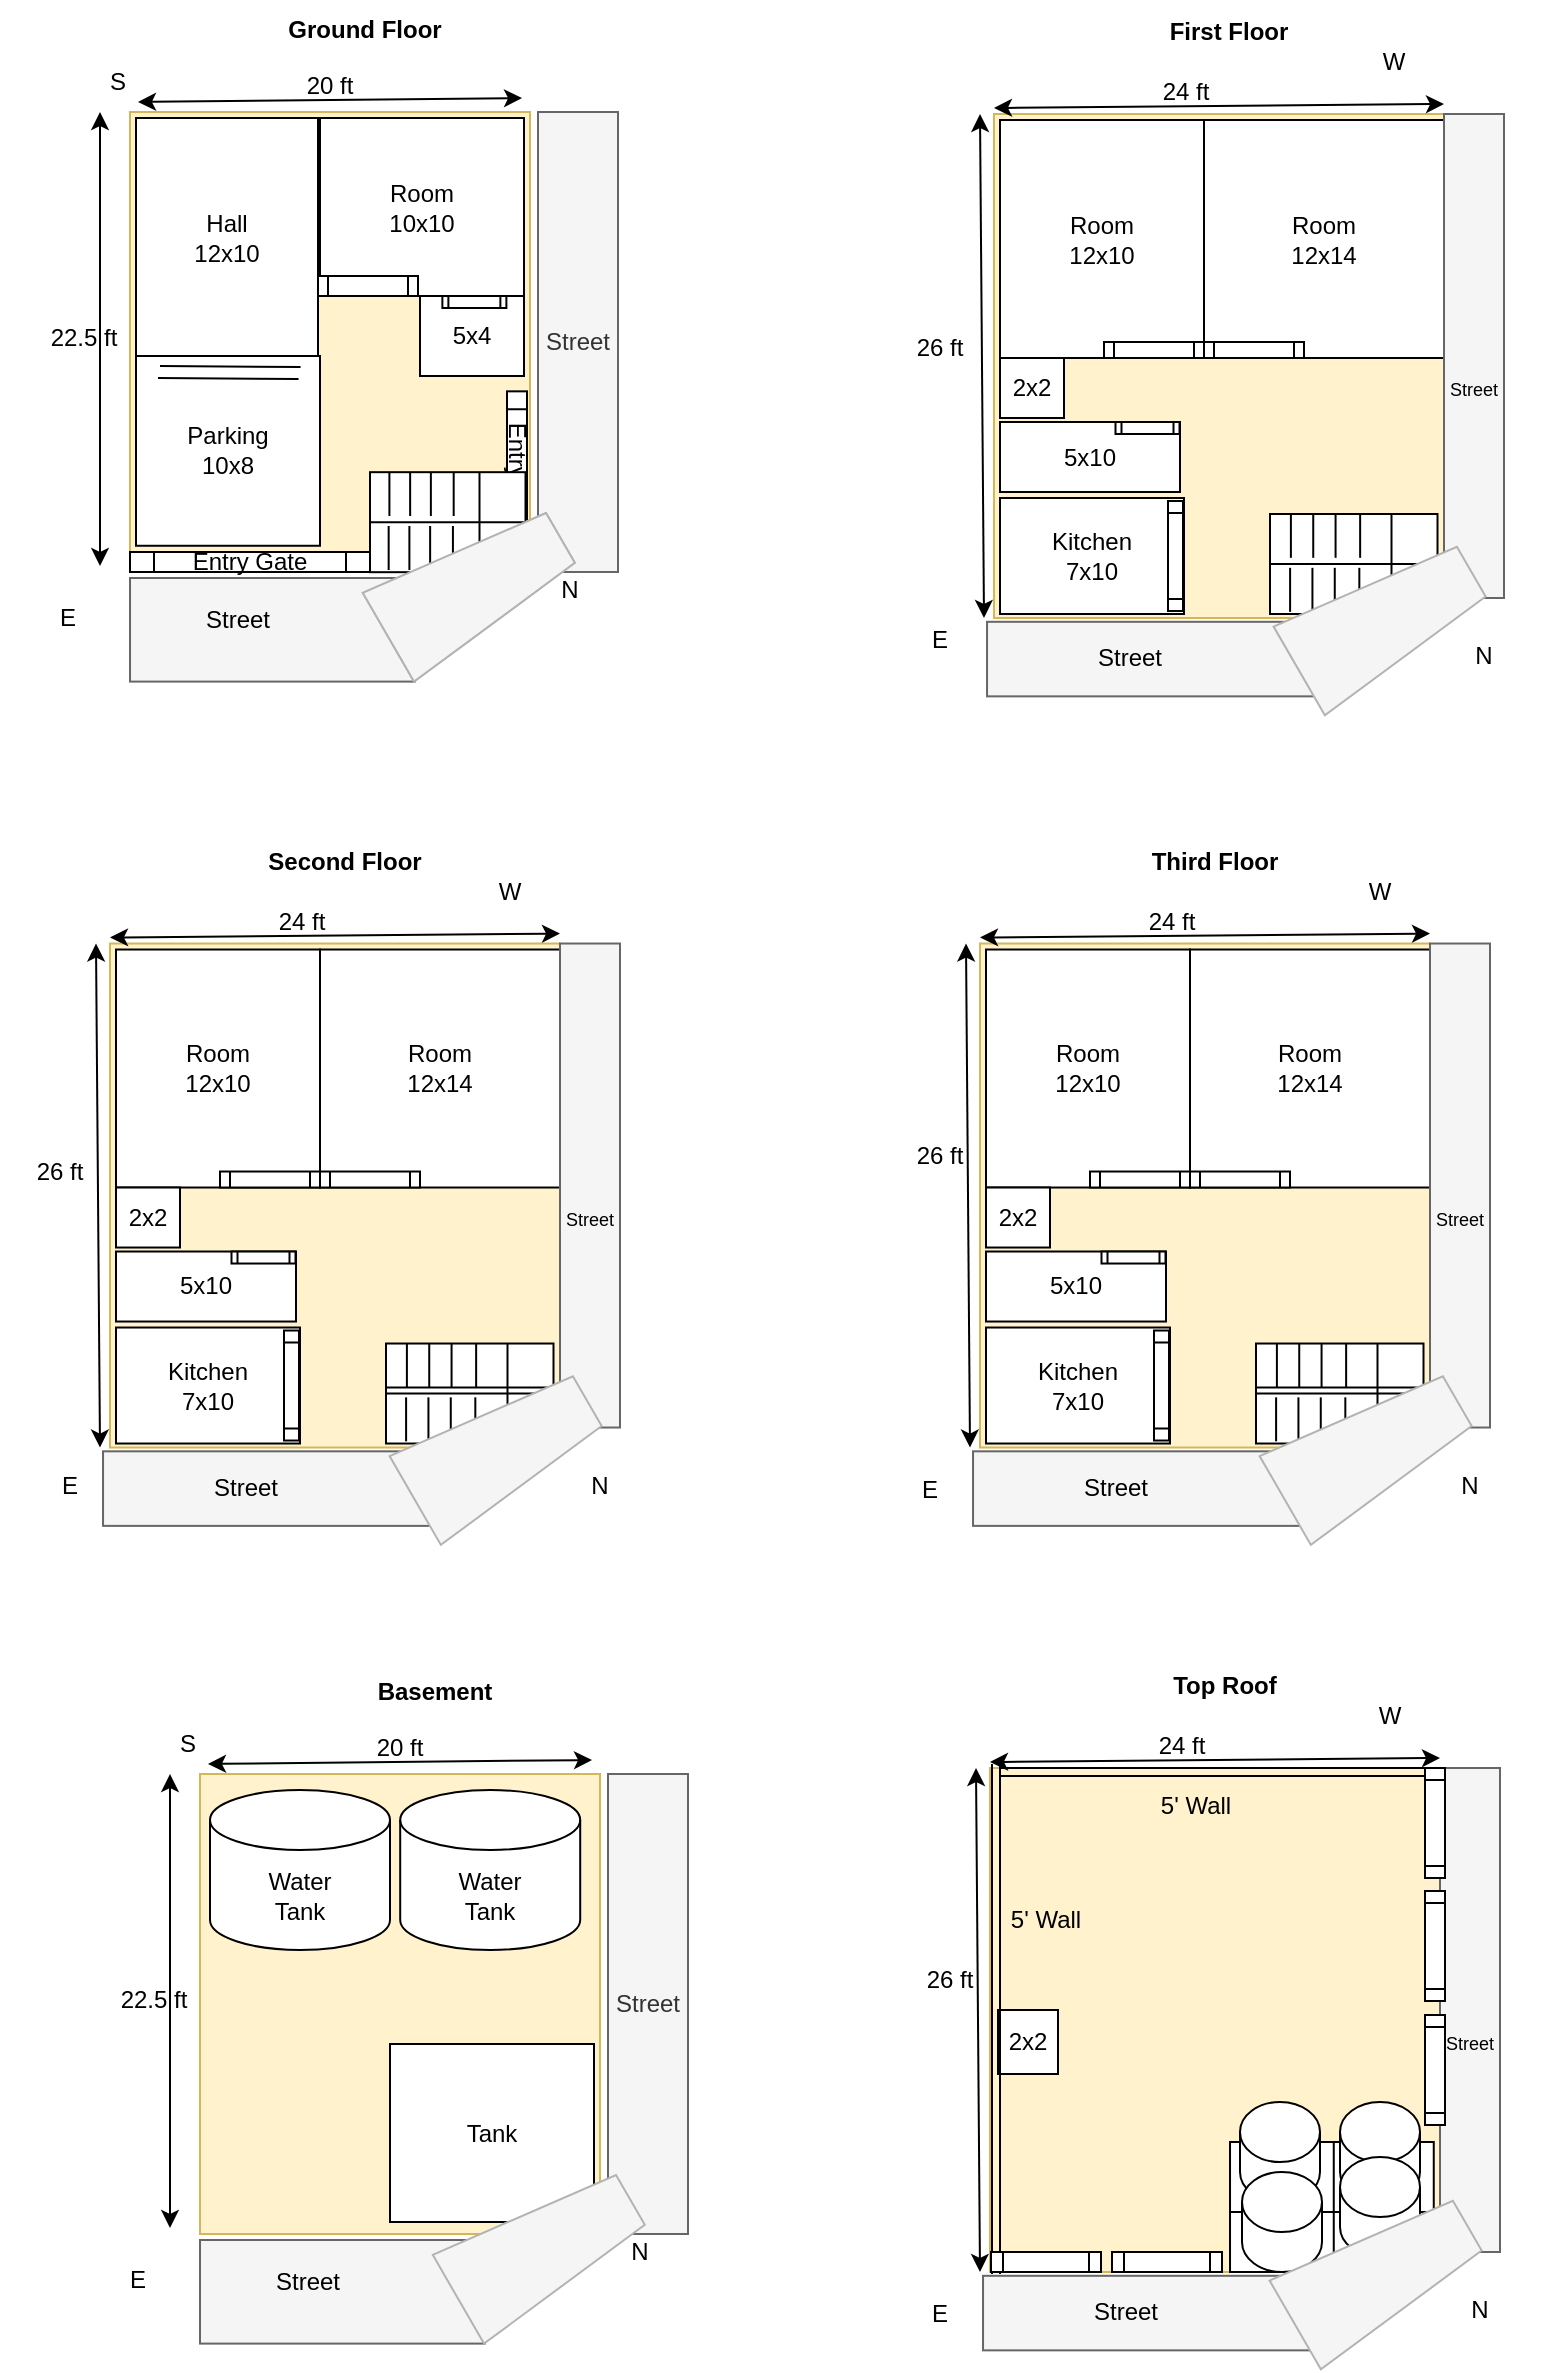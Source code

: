 <mxfile version="26.2.2">
  <diagram name="Page-1" id="_EyEdTqAdG49vRt3QMX1">
    <mxGraphModel dx="720" dy="1610" grid="1" gridSize="10" guides="1" tooltips="1" connect="1" arrows="1" fold="1" page="1" pageScale="1" pageWidth="850" pageHeight="1100" math="0" shadow="0">
      <root>
        <mxCell id="0" />
        <mxCell id="1" parent="0" />
        <mxCell id="uxvyhHdNxwt4XzxNapbn-2" value="" style="group" parent="1" vertex="1" connectable="0">
          <mxGeometry x="35" y="-1025" width="547" height="563" as="geometry" />
        </mxCell>
        <mxCell id="uxvyhHdNxwt4XzxNapbn-3" value="" style="rounded=0;whiteSpace=wrap;html=1;fillColor=#fff2cc;strokeColor=#d6b656;" parent="uxvyhHdNxwt4XzxNapbn-2" vertex="1">
          <mxGeometry x="55" y="56" width="200" height="230" as="geometry" />
        </mxCell>
        <mxCell id="uxvyhHdNxwt4XzxNapbn-4" value="" style="rounded=0;whiteSpace=wrap;html=1;rotation=90;fillColor=#f5f5f5;fontColor=#333333;strokeColor=#666666;" parent="uxvyhHdNxwt4XzxNapbn-2" vertex="1">
          <mxGeometry x="100.3" y="243.71" width="51.8" height="142.38" as="geometry" />
        </mxCell>
        <mxCell id="uxvyhHdNxwt4XzxNapbn-5" value="Entry Gate" style="shape=process;whiteSpace=wrap;html=1;backgroundOutline=1;" parent="uxvyhHdNxwt4XzxNapbn-2" vertex="1">
          <mxGeometry x="55" y="276" width="120" height="10" as="geometry" />
        </mxCell>
        <mxCell id="uxvyhHdNxwt4XzxNapbn-6" value="E" style="text;html=1;align=center;verticalAlign=middle;whiteSpace=wrap;rounded=0;" parent="uxvyhHdNxwt4XzxNapbn-2" vertex="1">
          <mxGeometry x="9" y="294" width="30" height="30" as="geometry" />
        </mxCell>
        <mxCell id="uxvyhHdNxwt4XzxNapbn-7" value="Street" style="text;html=1;align=center;verticalAlign=middle;whiteSpace=wrap;rounded=0;" parent="uxvyhHdNxwt4XzxNapbn-2" vertex="1">
          <mxGeometry x="79" y="295" width="60" height="30" as="geometry" />
        </mxCell>
        <mxCell id="uxvyhHdNxwt4XzxNapbn-8" value="Street" style="text;html=1;align=center;verticalAlign=middle;whiteSpace=wrap;rounded=0;" parent="uxvyhHdNxwt4XzxNapbn-2" vertex="1">
          <mxGeometry x="249" y="176" width="60" height="30" as="geometry" />
        </mxCell>
        <mxCell id="uxvyhHdNxwt4XzxNapbn-9" value="Room&lt;div&gt;10x10&lt;/div&gt;" style="rounded=0;whiteSpace=wrap;html=1;" parent="uxvyhHdNxwt4XzxNapbn-2" vertex="1">
          <mxGeometry x="150" y="59" width="102" height="89" as="geometry" />
        </mxCell>
        <mxCell id="uxvyhHdNxwt4XzxNapbn-10" value="Entry Gate" style="shape=process;whiteSpace=wrap;html=1;backgroundOutline=1;rotation=90;" parent="uxvyhHdNxwt4XzxNapbn-2" vertex="1">
          <mxGeometry x="204.38" y="234.79" width="88.24" height="10" as="geometry" />
        </mxCell>
        <mxCell id="uxvyhHdNxwt4XzxNapbn-11" value="5x4" style="rounded=0;whiteSpace=wrap;html=1;" parent="uxvyhHdNxwt4XzxNapbn-2" vertex="1">
          <mxGeometry x="200" y="148" width="52" height="40" as="geometry" />
        </mxCell>
        <mxCell id="uxvyhHdNxwt4XzxNapbn-12" value="" style="shape=process;whiteSpace=wrap;html=1;backgroundOutline=1;rotation=0;" parent="uxvyhHdNxwt4XzxNapbn-2" vertex="1">
          <mxGeometry x="149" y="138" width="50" height="10" as="geometry" />
        </mxCell>
        <mxCell id="uxvyhHdNxwt4XzxNapbn-25" value="Street" style="rounded=0;whiteSpace=wrap;html=1;fillColor=#f5f5f5;fontColor=#333333;strokeColor=#666666;" parent="uxvyhHdNxwt4XzxNapbn-2" vertex="1">
          <mxGeometry x="259" y="56" width="40" height="230" as="geometry" />
        </mxCell>
        <mxCell id="uxvyhHdNxwt4XzxNapbn-26" value="Parking&lt;div&gt;10x8&lt;/div&gt;" style="rounded=0;whiteSpace=wrap;html=1;" parent="uxvyhHdNxwt4XzxNapbn-2" vertex="1">
          <mxGeometry x="58" y="178" width="92" height="94.88" as="geometry" />
        </mxCell>
        <mxCell id="uxvyhHdNxwt4XzxNapbn-27" value="Hall&lt;div&gt;12x10&lt;/div&gt;" style="rounded=0;whiteSpace=wrap;html=1;" parent="uxvyhHdNxwt4XzxNapbn-2" vertex="1">
          <mxGeometry x="58" y="59" width="91" height="119" as="geometry" />
        </mxCell>
        <mxCell id="uxvyhHdNxwt4XzxNapbn-28" value="" style="endArrow=none;html=1;rounded=0;entryX=0.99;entryY=0.124;entryDx=0;entryDy=0;entryPerimeter=0;" parent="uxvyhHdNxwt4XzxNapbn-2" edge="1">
          <mxGeometry width="50" height="50" relative="1" as="geometry">
            <mxPoint x="70" y="183" as="sourcePoint" />
            <mxPoint x="140.29" y="183.485" as="targetPoint" />
          </mxGeometry>
        </mxCell>
        <mxCell id="uxvyhHdNxwt4XzxNapbn-29" value="" style="endArrow=none;html=1;rounded=0;entryX=0.99;entryY=0.124;entryDx=0;entryDy=0;entryPerimeter=0;" parent="uxvyhHdNxwt4XzxNapbn-2" edge="1">
          <mxGeometry width="50" height="50" relative="1" as="geometry">
            <mxPoint x="69" y="189" as="sourcePoint" />
            <mxPoint x="139.29" y="189.485" as="targetPoint" />
          </mxGeometry>
        </mxCell>
        <mxCell id="uxvyhHdNxwt4XzxNapbn-30" value="N" style="text;html=1;align=center;verticalAlign=middle;whiteSpace=wrap;rounded=0;" parent="uxvyhHdNxwt4XzxNapbn-2" vertex="1">
          <mxGeometry x="245" y="280" width="60" height="30" as="geometry" />
        </mxCell>
        <mxCell id="uxvyhHdNxwt4XzxNapbn-31" value="S" style="text;html=1;align=center;verticalAlign=middle;whiteSpace=wrap;rounded=0;" parent="uxvyhHdNxwt4XzxNapbn-2" vertex="1">
          <mxGeometry x="19" y="26" width="60" height="30" as="geometry" />
        </mxCell>
        <mxCell id="uxvyhHdNxwt4XzxNapbn-32" value="Ground Floor" style="text;html=1;align=center;verticalAlign=middle;whiteSpace=wrap;rounded=0;fontStyle=1" parent="uxvyhHdNxwt4XzxNapbn-2" vertex="1">
          <mxGeometry x="125" width="95" height="30" as="geometry" />
        </mxCell>
        <mxCell id="uxvyhHdNxwt4XzxNapbn-33" value="20 ft" style="text;html=1;align=center;verticalAlign=middle;whiteSpace=wrap;rounded=0;" parent="uxvyhHdNxwt4XzxNapbn-2" vertex="1">
          <mxGeometry x="125" y="28" width="60" height="30" as="geometry" />
        </mxCell>
        <mxCell id="uxvyhHdNxwt4XzxNapbn-34" value="22.5 ft" style="text;html=1;align=center;verticalAlign=middle;whiteSpace=wrap;rounded=0;" parent="uxvyhHdNxwt4XzxNapbn-2" vertex="1">
          <mxGeometry x="2" y="154" width="60" height="30" as="geometry" />
        </mxCell>
        <mxCell id="uxvyhHdNxwt4XzxNapbn-35" value="" style="endArrow=classic;startArrow=classic;html=1;rounded=0;" parent="uxvyhHdNxwt4XzxNapbn-2" edge="1">
          <mxGeometry width="50" height="50" relative="1" as="geometry">
            <mxPoint x="59" y="51" as="sourcePoint" />
            <mxPoint x="251" y="49" as="targetPoint" />
          </mxGeometry>
        </mxCell>
        <mxCell id="uxvyhHdNxwt4XzxNapbn-36" value="" style="endArrow=classic;startArrow=classic;html=1;rounded=0;" parent="uxvyhHdNxwt4XzxNapbn-2" edge="1">
          <mxGeometry width="50" height="50" relative="1" as="geometry">
            <mxPoint x="40" y="283" as="sourcePoint" />
            <mxPoint x="40" y="56" as="targetPoint" />
          </mxGeometry>
        </mxCell>
        <mxCell id="uxvyhHdNxwt4XzxNapbn-146" value="" style="shape=process;whiteSpace=wrap;html=1;backgroundOutline=1;rotation=90;container=0;direction=south;" parent="uxvyhHdNxwt4XzxNapbn-2" vertex="1">
          <mxGeometry x="224.19" y="135" width="6" height="32" as="geometry" />
        </mxCell>
        <mxCell id="uxvyhHdNxwt4XzxNapbn-24" value="" style="shape=trapezoid;perimeter=trapezoidPerimeter;whiteSpace=wrap;html=1;fixedSize=1;rotation=60;fillColor=#f5f5f5;fontColor=#333333;strokeColor=#B3B3B3;size=11.25;" parent="uxvyhHdNxwt4XzxNapbn-2" vertex="1">
          <mxGeometry x="201.57" y="244.12" width="51.25" height="99.32" as="geometry" />
        </mxCell>
        <mxCell id="uxvyhHdNxwt4XzxNapbn-37" value="" style="group" parent="1" vertex="1" connectable="0">
          <mxGeometry x="354" y="-1023.6" width="449" height="413.24" as="geometry" />
        </mxCell>
        <mxCell id="uxvyhHdNxwt4XzxNapbn-72" value="26 ft" style="text;html=1;align=center;verticalAlign=middle;whiteSpace=wrap;rounded=0;" parent="uxvyhHdNxwt4XzxNapbn-37" vertex="1">
          <mxGeometry x="111" y="157.6" width="60" height="30" as="geometry" />
        </mxCell>
        <mxCell id="uxvyhHdNxwt4XzxNapbn-39" value="" style="rounded=0;whiteSpace=wrap;html=1;fillColor=#fff2cc;strokeColor=#d6b656;container=0;" parent="uxvyhHdNxwt4XzxNapbn-37" vertex="1">
          <mxGeometry x="168" y="55.6" width="225" height="252" as="geometry" />
        </mxCell>
        <mxCell id="uxvyhHdNxwt4XzxNapbn-40" value="" style="rounded=0;whiteSpace=wrap;html=1;rotation=90;fillColor=#f5f5f5;fontColor=#333333;strokeColor=#666666;container=0;" parent="uxvyhHdNxwt4XzxNapbn-37" vertex="1">
          <mxGeometry x="230.58" y="243.44" width="37.28" height="169.4" as="geometry" />
        </mxCell>
        <mxCell id="uxvyhHdNxwt4XzxNapbn-41" value="W" style="text;html=1;align=center;verticalAlign=middle;whiteSpace=wrap;rounded=0;container=0;" parent="uxvyhHdNxwt4XzxNapbn-37" vertex="1">
          <mxGeometry x="338" y="14.6" width="60" height="30" as="geometry" />
        </mxCell>
        <mxCell id="uxvyhHdNxwt4XzxNapbn-42" value="Street" style="text;html=1;align=center;verticalAlign=middle;whiteSpace=wrap;rounded=0;container=0;" parent="uxvyhHdNxwt4XzxNapbn-37" vertex="1">
          <mxGeometry x="206" y="313.04" width="60" height="30" as="geometry" />
        </mxCell>
        <mxCell id="uxvyhHdNxwt4XzxNapbn-43" value="Room&lt;div&gt;12x14&lt;/div&gt;" style="rounded=0;whiteSpace=wrap;html=1;container=0;" parent="uxvyhHdNxwt4XzxNapbn-37" vertex="1">
          <mxGeometry x="273" y="58.6" width="120" height="119" as="geometry" />
        </mxCell>
        <mxCell id="uxvyhHdNxwt4XzxNapbn-44" value="5x10" style="rounded=0;whiteSpace=wrap;html=1;container=0;" parent="uxvyhHdNxwt4XzxNapbn-37" vertex="1">
          <mxGeometry x="171" y="209.6" width="90" height="35" as="geometry" />
        </mxCell>
        <mxCell id="uxvyhHdNxwt4XzxNapbn-45" value="" style="shape=process;whiteSpace=wrap;html=1;backgroundOutline=1;rotation=0;container=0;" parent="uxvyhHdNxwt4XzxNapbn-37" vertex="1">
          <mxGeometry x="273" y="169.6" width="50" height="8" as="geometry" />
        </mxCell>
        <mxCell id="uxvyhHdNxwt4XzxNapbn-58" value="" style="rounded=0;whiteSpace=wrap;html=1;fillColor=#f5f5f5;fontColor=#333333;strokeColor=#666666;container=0;" parent="uxvyhHdNxwt4XzxNapbn-37" vertex="1">
          <mxGeometry x="393" y="55.6" width="30" height="242" as="geometry" />
        </mxCell>
        <mxCell id="uxvyhHdNxwt4XzxNapbn-59" value="&lt;div&gt;Kitchen&lt;/div&gt;&lt;div&gt;7x10&lt;/div&gt;" style="rounded=0;whiteSpace=wrap;html=1;container=0;" parent="uxvyhHdNxwt4XzxNapbn-37" vertex="1">
          <mxGeometry x="171" y="247.6" width="92" height="58" as="geometry" />
        </mxCell>
        <mxCell id="uxvyhHdNxwt4XzxNapbn-60" value="Room&lt;div&gt;12x10&lt;/div&gt;" style="rounded=0;whiteSpace=wrap;html=1;container=0;" parent="uxvyhHdNxwt4XzxNapbn-37" vertex="1">
          <mxGeometry x="171" y="58.6" width="102" height="119" as="geometry" />
        </mxCell>
        <mxCell id="uxvyhHdNxwt4XzxNapbn-61" value="N" style="text;html=1;align=center;verticalAlign=middle;whiteSpace=wrap;rounded=0;container=0;" parent="uxvyhHdNxwt4XzxNapbn-37" vertex="1">
          <mxGeometry x="383" y="311.6" width="60" height="30" as="geometry" />
        </mxCell>
        <mxCell id="uxvyhHdNxwt4XzxNapbn-62" value="First Floor" style="text;html=1;align=center;verticalAlign=middle;whiteSpace=wrap;rounded=0;fontStyle=1;container=0;" parent="uxvyhHdNxwt4XzxNapbn-37" vertex="1">
          <mxGeometry x="238" y="-0.4" width="95" height="30" as="geometry" />
        </mxCell>
        <mxCell id="uxvyhHdNxwt4XzxNapbn-63" value="24 ft" style="text;html=1;align=center;verticalAlign=middle;whiteSpace=wrap;rounded=0;container=0;" parent="uxvyhHdNxwt4XzxNapbn-37" vertex="1">
          <mxGeometry x="234" y="29.6" width="60" height="30" as="geometry" />
        </mxCell>
        <mxCell id="uxvyhHdNxwt4XzxNapbn-64" value="" style="endArrow=classic;startArrow=classic;html=1;rounded=0;" parent="uxvyhHdNxwt4XzxNapbn-37" edge="1">
          <mxGeometry width="50" height="50" relative="1" as="geometry">
            <mxPoint x="168" y="52.6" as="sourcePoint" />
            <mxPoint x="393" y="50.6" as="targetPoint" />
          </mxGeometry>
        </mxCell>
        <mxCell id="uxvyhHdNxwt4XzxNapbn-65" value="" style="endArrow=classic;startArrow=classic;html=1;rounded=0;" parent="uxvyhHdNxwt4XzxNapbn-37" edge="1">
          <mxGeometry width="50" height="50" relative="1" as="geometry">
            <mxPoint x="163" y="307.6" as="sourcePoint" />
            <mxPoint x="161" y="55.6" as="targetPoint" />
          </mxGeometry>
        </mxCell>
        <mxCell id="uxvyhHdNxwt4XzxNapbn-66" value="" style="shape=process;whiteSpace=wrap;html=1;backgroundOutline=1;rotation=0;container=0;" parent="uxvyhHdNxwt4XzxNapbn-37" vertex="1">
          <mxGeometry x="223" y="169.6" width="50" height="8" as="geometry" />
        </mxCell>
        <mxCell id="uxvyhHdNxwt4XzxNapbn-67" value="Street" style="text;html=1;align=center;verticalAlign=middle;whiteSpace=wrap;rounded=0;container=0;" parent="uxvyhHdNxwt4XzxNapbn-37" vertex="1">
          <mxGeometry x="323" y="297.6" width="60" height="30" as="geometry" />
        </mxCell>
        <mxCell id="uxvyhHdNxwt4XzxNapbn-68" value="&lt;font style=&quot;font-size: 9px;&quot;&gt;Street&lt;/font&gt;" style="text;html=1;align=center;verticalAlign=middle;whiteSpace=wrap;rounded=0;container=0;" parent="uxvyhHdNxwt4XzxNapbn-37" vertex="1">
          <mxGeometry x="378" y="177.6" width="60" height="30" as="geometry" />
        </mxCell>
        <mxCell id="uxvyhHdNxwt4XzxNapbn-69" value="2x2" style="rounded=0;whiteSpace=wrap;html=1;container=0;" parent="uxvyhHdNxwt4XzxNapbn-37" vertex="1">
          <mxGeometry x="171" y="177.6" width="32" height="30" as="geometry" />
        </mxCell>
        <mxCell id="uxvyhHdNxwt4XzxNapbn-70" value="" style="shape=process;whiteSpace=wrap;html=1;backgroundOutline=1;rotation=90;container=0;" parent="uxvyhHdNxwt4XzxNapbn-37" vertex="1">
          <mxGeometry x="231.25" y="272.85" width="55" height="7.5" as="geometry" />
        </mxCell>
        <mxCell id="uxvyhHdNxwt4XzxNapbn-71" value="" style="shape=process;whiteSpace=wrap;html=1;backgroundOutline=1;rotation=0;container=0;" parent="uxvyhHdNxwt4XzxNapbn-37" vertex="1">
          <mxGeometry x="228.75" y="209.6" width="32" height="6" as="geometry" />
        </mxCell>
        <mxCell id="uxvyhHdNxwt4XzxNapbn-48" value="" style="endArrow=none;html=1;rounded=0;entryX=-0.003;entryY=0.7;entryDx=0;entryDy=0;entryPerimeter=0;" parent="uxvyhHdNxwt4XzxNapbn-37" edge="1">
          <mxGeometry width="50" height="50" relative="1" as="geometry">
            <mxPoint x="306" y="277.6" as="sourcePoint" />
            <mxPoint x="390" y="277.6" as="targetPoint" />
          </mxGeometry>
        </mxCell>
        <mxCell id="uxvyhHdNxwt4XzxNapbn-140" value="E" style="text;html=1;align=center;verticalAlign=middle;whiteSpace=wrap;rounded=0;" parent="uxvyhHdNxwt4XzxNapbn-37" vertex="1">
          <mxGeometry x="126" y="303.6" width="30" height="30" as="geometry" />
        </mxCell>
        <mxCell id="uxvyhHdNxwt4XzxNapbn-141" value="E" style="text;html=1;align=center;verticalAlign=middle;whiteSpace=wrap;rounded=0;" parent="uxvyhHdNxwt4XzxNapbn-37" vertex="1">
          <mxGeometry x="-309" y="726.36" width="30" height="30" as="geometry" />
        </mxCell>
        <mxCell id="agojiYEhN3OgMZIlrfLc-1" value="" style="group" vertex="1" connectable="0" parent="uxvyhHdNxwt4XzxNapbn-37">
          <mxGeometry x="306.0" y="255.51" width="83.749" height="50.09" as="geometry" />
        </mxCell>
        <mxCell id="uxvyhHdNxwt4XzxNapbn-47" value="" style="shape=internalStorage;whiteSpace=wrap;html=1;backgroundOutline=1;dx=23;dy=25;rotation=-180;container=0;" parent="agojiYEhN3OgMZIlrfLc-1" vertex="1">
          <mxGeometry x="-5.684e-14" y="0.09" width="83.749" height="50.0" as="geometry" />
        </mxCell>
        <mxCell id="uxvyhHdNxwt4XzxNapbn-49" value="" style="endArrow=none;html=1;rounded=0;" parent="agojiYEhN3OgMZIlrfLc-1" edge="1">
          <mxGeometry width="50" height="50" relative="1" as="geometry">
            <mxPoint x="10.05" y="49.0" as="sourcePoint" />
            <mxPoint x="10.05" y="27.0" as="targetPoint" />
          </mxGeometry>
        </mxCell>
        <mxCell id="uxvyhHdNxwt4XzxNapbn-50" value="" style="endArrow=none;html=1;rounded=0;" parent="agojiYEhN3OgMZIlrfLc-1" edge="1">
          <mxGeometry width="50" height="50" relative="1" as="geometry">
            <mxPoint x="21.216" y="49.0" as="sourcePoint" />
            <mxPoint x="21.216" y="27.0" as="targetPoint" />
          </mxGeometry>
        </mxCell>
        <mxCell id="uxvyhHdNxwt4XzxNapbn-51" value="" style="endArrow=none;html=1;rounded=0;" parent="agojiYEhN3OgMZIlrfLc-1" edge="1">
          <mxGeometry width="50" height="50" relative="1" as="geometry">
            <mxPoint x="32.383" y="49.0" as="sourcePoint" />
            <mxPoint x="32.383" y="27.0" as="targetPoint" />
          </mxGeometry>
        </mxCell>
        <mxCell id="uxvyhHdNxwt4XzxNapbn-52" value="" style="endArrow=none;html=1;rounded=0;" parent="agojiYEhN3OgMZIlrfLc-1" edge="1">
          <mxGeometry width="50" height="50" relative="1" as="geometry">
            <mxPoint x="44.666" y="49.0" as="sourcePoint" />
            <mxPoint x="44.666" y="27.0" as="targetPoint" />
          </mxGeometry>
        </mxCell>
        <mxCell id="uxvyhHdNxwt4XzxNapbn-53" value="" style="endArrow=none;html=1;rounded=0;" parent="agojiYEhN3OgMZIlrfLc-1" edge="1">
          <mxGeometry width="50" height="50" relative="1" as="geometry">
            <mxPoint x="10.452" y="22.0" as="sourcePoint" />
            <mxPoint x="10.452" as="targetPoint" />
          </mxGeometry>
        </mxCell>
        <mxCell id="uxvyhHdNxwt4XzxNapbn-54" value="" style="endArrow=none;html=1;rounded=0;" parent="agojiYEhN3OgMZIlrfLc-1" edge="1">
          <mxGeometry width="50" height="50" relative="1" as="geometry">
            <mxPoint x="21.618" y="22.0" as="sourcePoint" />
            <mxPoint x="21.618" as="targetPoint" />
          </mxGeometry>
        </mxCell>
        <mxCell id="uxvyhHdNxwt4XzxNapbn-55" value="" style="endArrow=none;html=1;rounded=0;" parent="agojiYEhN3OgMZIlrfLc-1" edge="1">
          <mxGeometry width="50" height="50" relative="1" as="geometry">
            <mxPoint x="32.785" y="22.0" as="sourcePoint" />
            <mxPoint x="32.785" as="targetPoint" />
          </mxGeometry>
        </mxCell>
        <mxCell id="uxvyhHdNxwt4XzxNapbn-56" value="" style="endArrow=none;html=1;rounded=0;" parent="agojiYEhN3OgMZIlrfLc-1" edge="1">
          <mxGeometry width="50" height="50" relative="1" as="geometry">
            <mxPoint x="45.068" y="22.0" as="sourcePoint" />
            <mxPoint x="45.068" as="targetPoint" />
          </mxGeometry>
        </mxCell>
        <mxCell id="uxvyhHdNxwt4XzxNapbn-57" value="" style="shape=trapezoid;perimeter=trapezoidPerimeter;whiteSpace=wrap;html=1;fixedSize=1;rotation=60;fillColor=#f5f5f5;fontColor=#333333;strokeColor=#B3B3B3;size=11.25;container=0;" parent="uxvyhHdNxwt4XzxNapbn-37" vertex="1">
          <mxGeometry x="338" y="259.6" width="51.25" height="99.32" as="geometry" />
        </mxCell>
        <mxCell id="uxvyhHdNxwt4XzxNapbn-74" value="" style="rounded=0;whiteSpace=wrap;html=1;fillColor=#fff2cc;strokeColor=#d6b656;container=0;" parent="1" vertex="1">
          <mxGeometry x="80" y="-553.24" width="225" height="252" as="geometry" />
        </mxCell>
        <mxCell id="uxvyhHdNxwt4XzxNapbn-75" value="" style="rounded=0;whiteSpace=wrap;html=1;rotation=90;fillColor=#f5f5f5;fontColor=#333333;strokeColor=#666666;container=0;" parent="1" vertex="1">
          <mxGeometry x="142.58" y="-365.4" width="37.28" height="169.4" as="geometry" />
        </mxCell>
        <mxCell id="uxvyhHdNxwt4XzxNapbn-76" value="W" style="text;html=1;align=center;verticalAlign=middle;whiteSpace=wrap;rounded=0;container=0;" parent="1" vertex="1">
          <mxGeometry x="250" y="-594.24" width="60" height="30" as="geometry" />
        </mxCell>
        <mxCell id="uxvyhHdNxwt4XzxNapbn-77" value="Street" style="text;html=1;align=center;verticalAlign=middle;whiteSpace=wrap;rounded=0;container=0;" parent="1" vertex="1">
          <mxGeometry x="118" y="-295.8" width="60" height="30" as="geometry" />
        </mxCell>
        <mxCell id="uxvyhHdNxwt4XzxNapbn-78" value="Room&lt;div&gt;12x14&lt;/div&gt;" style="rounded=0;whiteSpace=wrap;html=1;container=0;" parent="1" vertex="1">
          <mxGeometry x="185" y="-550.24" width="120" height="119" as="geometry" />
        </mxCell>
        <mxCell id="uxvyhHdNxwt4XzxNapbn-79" value="5x10" style="rounded=0;whiteSpace=wrap;html=1;container=0;" parent="1" vertex="1">
          <mxGeometry x="83" y="-399.24" width="90" height="35" as="geometry" />
        </mxCell>
        <mxCell id="uxvyhHdNxwt4XzxNapbn-80" value="" style="shape=process;whiteSpace=wrap;html=1;backgroundOutline=1;rotation=0;container=0;" parent="1" vertex="1">
          <mxGeometry x="185" y="-439.24" width="50" height="8" as="geometry" />
        </mxCell>
        <mxCell id="uxvyhHdNxwt4XzxNapbn-82" value="" style="rounded=0;whiteSpace=wrap;html=1;fillColor=#f5f5f5;fontColor=#333333;strokeColor=#666666;container=0;" parent="1" vertex="1">
          <mxGeometry x="305" y="-553.24" width="30" height="242" as="geometry" />
        </mxCell>
        <mxCell id="uxvyhHdNxwt4XzxNapbn-83" value="&lt;div&gt;Kitchen&lt;/div&gt;&lt;div&gt;7x10&lt;/div&gt;" style="rounded=0;whiteSpace=wrap;html=1;container=0;" parent="1" vertex="1">
          <mxGeometry x="83" y="-361.24" width="92" height="58" as="geometry" />
        </mxCell>
        <mxCell id="uxvyhHdNxwt4XzxNapbn-84" value="Room&lt;div&gt;12x10&lt;/div&gt;" style="rounded=0;whiteSpace=wrap;html=1;container=0;" parent="1" vertex="1">
          <mxGeometry x="83" y="-550.24" width="102" height="119" as="geometry" />
        </mxCell>
        <mxCell id="uxvyhHdNxwt4XzxNapbn-85" value="N" style="text;html=1;align=center;verticalAlign=middle;whiteSpace=wrap;rounded=0;container=0;" parent="1" vertex="1">
          <mxGeometry x="295" y="-297.24" width="60" height="30" as="geometry" />
        </mxCell>
        <mxCell id="uxvyhHdNxwt4XzxNapbn-86" value="Second Floor" style="text;html=1;align=center;verticalAlign=middle;whiteSpace=wrap;rounded=0;fontStyle=1;container=0;" parent="1" vertex="1">
          <mxGeometry x="150" y="-609.24" width="95" height="30" as="geometry" />
        </mxCell>
        <mxCell id="uxvyhHdNxwt4XzxNapbn-87" value="24 ft" style="text;html=1;align=center;verticalAlign=middle;whiteSpace=wrap;rounded=0;container=0;" parent="1" vertex="1">
          <mxGeometry x="146" y="-579.24" width="60" height="30" as="geometry" />
        </mxCell>
        <mxCell id="uxvyhHdNxwt4XzxNapbn-88" value="" style="endArrow=classic;startArrow=classic;html=1;rounded=0;" parent="1" edge="1">
          <mxGeometry width="50" height="50" relative="1" as="geometry">
            <mxPoint x="80" y="-556.24" as="sourcePoint" />
            <mxPoint x="305" y="-558.24" as="targetPoint" />
          </mxGeometry>
        </mxCell>
        <mxCell id="uxvyhHdNxwt4XzxNapbn-89" value="" style="endArrow=classic;startArrow=classic;html=1;rounded=0;" parent="1" edge="1">
          <mxGeometry width="50" height="50" relative="1" as="geometry">
            <mxPoint x="75" y="-301.24" as="sourcePoint" />
            <mxPoint x="73" y="-553.24" as="targetPoint" />
          </mxGeometry>
        </mxCell>
        <mxCell id="uxvyhHdNxwt4XzxNapbn-90" value="" style="shape=process;whiteSpace=wrap;html=1;backgroundOutline=1;rotation=0;container=0;" parent="1" vertex="1">
          <mxGeometry x="135" y="-439.24" width="50" height="8" as="geometry" />
        </mxCell>
        <mxCell id="uxvyhHdNxwt4XzxNapbn-91" value="Street" style="text;html=1;align=center;verticalAlign=middle;whiteSpace=wrap;rounded=0;container=0;" parent="1" vertex="1">
          <mxGeometry x="235" y="-311.24" width="60" height="30" as="geometry" />
        </mxCell>
        <mxCell id="uxvyhHdNxwt4XzxNapbn-92" value="&lt;font style=&quot;font-size: 9px;&quot;&gt;Street&lt;/font&gt;" style="text;html=1;align=center;verticalAlign=middle;whiteSpace=wrap;rounded=0;container=0;" parent="1" vertex="1">
          <mxGeometry x="290" y="-431.24" width="60" height="30" as="geometry" />
        </mxCell>
        <mxCell id="uxvyhHdNxwt4XzxNapbn-93" value="2x2" style="rounded=0;whiteSpace=wrap;html=1;container=0;" parent="1" vertex="1">
          <mxGeometry x="83" y="-431.24" width="32" height="30" as="geometry" />
        </mxCell>
        <mxCell id="uxvyhHdNxwt4XzxNapbn-94" value="" style="shape=process;whiteSpace=wrap;html=1;backgroundOutline=1;rotation=90;container=0;" parent="1" vertex="1">
          <mxGeometry x="143.25" y="-335.99" width="55" height="7.5" as="geometry" />
        </mxCell>
        <mxCell id="uxvyhHdNxwt4XzxNapbn-95" value="" style="shape=process;whiteSpace=wrap;html=1;backgroundOutline=1;rotation=0;container=0;" parent="1" vertex="1">
          <mxGeometry x="140.75" y="-399.24" width="32" height="6" as="geometry" />
        </mxCell>
        <mxCell id="uxvyhHdNxwt4XzxNapbn-96" value="" style="shape=internalStorage;whiteSpace=wrap;html=1;backgroundOutline=1;dx=23;dy=25;rotation=-180;container=0;" parent="1" vertex="1">
          <mxGeometry x="218" y="-353.24" width="83.749" height="50.0" as="geometry" />
        </mxCell>
        <mxCell id="uxvyhHdNxwt4XzxNapbn-97" value="" style="endArrow=none;html=1;rounded=0;entryX=-0.003;entryY=0.7;entryDx=0;entryDy=0;entryPerimeter=0;" parent="1" edge="1">
          <mxGeometry width="50" height="50" relative="1" as="geometry">
            <mxPoint x="218" y="-331.24" as="sourcePoint" />
            <mxPoint x="302" y="-331.24" as="targetPoint" />
          </mxGeometry>
        </mxCell>
        <mxCell id="uxvyhHdNxwt4XzxNapbn-98" value="" style="endArrow=none;html=1;rounded=0;" parent="1" edge="1">
          <mxGeometry width="50" height="50" relative="1" as="geometry">
            <mxPoint x="228.05" y="-304.33" as="sourcePoint" />
            <mxPoint x="228.05" y="-326.33" as="targetPoint" />
          </mxGeometry>
        </mxCell>
        <mxCell id="uxvyhHdNxwt4XzxNapbn-99" value="" style="endArrow=none;html=1;rounded=0;" parent="1" edge="1">
          <mxGeometry width="50" height="50" relative="1" as="geometry">
            <mxPoint x="239.216" y="-304.33" as="sourcePoint" />
            <mxPoint x="239.216" y="-326.33" as="targetPoint" />
          </mxGeometry>
        </mxCell>
        <mxCell id="uxvyhHdNxwt4XzxNapbn-100" value="" style="endArrow=none;html=1;rounded=0;" parent="1" edge="1">
          <mxGeometry width="50" height="50" relative="1" as="geometry">
            <mxPoint x="250.383" y="-304.33" as="sourcePoint" />
            <mxPoint x="250.383" y="-326.33" as="targetPoint" />
          </mxGeometry>
        </mxCell>
        <mxCell id="uxvyhHdNxwt4XzxNapbn-101" value="" style="endArrow=none;html=1;rounded=0;" parent="1" edge="1">
          <mxGeometry width="50" height="50" relative="1" as="geometry">
            <mxPoint x="262.666" y="-304.33" as="sourcePoint" />
            <mxPoint x="262.666" y="-326.33" as="targetPoint" />
          </mxGeometry>
        </mxCell>
        <mxCell id="uxvyhHdNxwt4XzxNapbn-102" value="" style="endArrow=none;html=1;rounded=0;" parent="1" edge="1">
          <mxGeometry width="50" height="50" relative="1" as="geometry">
            <mxPoint x="228.452" y="-331.33" as="sourcePoint" />
            <mxPoint x="228.452" y="-353.33" as="targetPoint" />
          </mxGeometry>
        </mxCell>
        <mxCell id="uxvyhHdNxwt4XzxNapbn-103" value="" style="endArrow=none;html=1;rounded=0;" parent="1" edge="1">
          <mxGeometry width="50" height="50" relative="1" as="geometry">
            <mxPoint x="239.618" y="-331.33" as="sourcePoint" />
            <mxPoint x="239.618" y="-353.33" as="targetPoint" />
          </mxGeometry>
        </mxCell>
        <mxCell id="uxvyhHdNxwt4XzxNapbn-104" value="" style="endArrow=none;html=1;rounded=0;" parent="1" edge="1">
          <mxGeometry width="50" height="50" relative="1" as="geometry">
            <mxPoint x="250.785" y="-331.33" as="sourcePoint" />
            <mxPoint x="250.785" y="-353.33" as="targetPoint" />
          </mxGeometry>
        </mxCell>
        <mxCell id="uxvyhHdNxwt4XzxNapbn-105" value="" style="endArrow=none;html=1;rounded=0;" parent="1" edge="1">
          <mxGeometry width="50" height="50" relative="1" as="geometry">
            <mxPoint x="263.068" y="-331.33" as="sourcePoint" />
            <mxPoint x="263.068" y="-353.33" as="targetPoint" />
          </mxGeometry>
        </mxCell>
        <mxCell id="uxvyhHdNxwt4XzxNapbn-107" value="26 ft" style="text;html=1;align=center;verticalAlign=middle;whiteSpace=wrap;rounded=0;" parent="1" vertex="1">
          <mxGeometry x="465" y="-462.24" width="60" height="30" as="geometry" />
        </mxCell>
        <mxCell id="uxvyhHdNxwt4XzxNapbn-108" value="" style="rounded=0;whiteSpace=wrap;html=1;fillColor=#fff2cc;strokeColor=#d6b656;container=0;" parent="1" vertex="1">
          <mxGeometry x="515" y="-553.24" width="225" height="252" as="geometry" />
        </mxCell>
        <mxCell id="uxvyhHdNxwt4XzxNapbn-109" value="" style="rounded=0;whiteSpace=wrap;html=1;rotation=90;fillColor=#f5f5f5;fontColor=#333333;strokeColor=#666666;container=0;" parent="1" vertex="1">
          <mxGeometry x="577.58" y="-365.4" width="37.28" height="169.4" as="geometry" />
        </mxCell>
        <mxCell id="uxvyhHdNxwt4XzxNapbn-110" value="W" style="text;html=1;align=center;verticalAlign=middle;whiteSpace=wrap;rounded=0;container=0;" parent="1" vertex="1">
          <mxGeometry x="685" y="-594.24" width="60" height="30" as="geometry" />
        </mxCell>
        <mxCell id="uxvyhHdNxwt4XzxNapbn-111" value="Street" style="text;html=1;align=center;verticalAlign=middle;whiteSpace=wrap;rounded=0;container=0;" parent="1" vertex="1">
          <mxGeometry x="553" y="-295.8" width="60" height="30" as="geometry" />
        </mxCell>
        <mxCell id="uxvyhHdNxwt4XzxNapbn-112" value="Room&lt;div&gt;12x14&lt;/div&gt;" style="rounded=0;whiteSpace=wrap;html=1;container=0;" parent="1" vertex="1">
          <mxGeometry x="620" y="-550.24" width="120" height="119" as="geometry" />
        </mxCell>
        <mxCell id="uxvyhHdNxwt4XzxNapbn-113" value="5x10" style="rounded=0;whiteSpace=wrap;html=1;container=0;" parent="1" vertex="1">
          <mxGeometry x="518" y="-399.24" width="90" height="35" as="geometry" />
        </mxCell>
        <mxCell id="uxvyhHdNxwt4XzxNapbn-114" value="" style="shape=process;whiteSpace=wrap;html=1;backgroundOutline=1;rotation=0;container=0;" parent="1" vertex="1">
          <mxGeometry x="620" y="-439.24" width="50" height="8" as="geometry" />
        </mxCell>
        <mxCell id="uxvyhHdNxwt4XzxNapbn-116" value="" style="rounded=0;whiteSpace=wrap;html=1;fillColor=#f5f5f5;fontColor=#333333;strokeColor=#666666;container=0;" parent="1" vertex="1">
          <mxGeometry x="740" y="-553.24" width="30" height="242" as="geometry" />
        </mxCell>
        <mxCell id="uxvyhHdNxwt4XzxNapbn-117" value="&lt;div&gt;Kitchen&lt;/div&gt;&lt;div&gt;7x10&lt;/div&gt;" style="rounded=0;whiteSpace=wrap;html=1;container=0;" parent="1" vertex="1">
          <mxGeometry x="518" y="-361.24" width="92" height="58" as="geometry" />
        </mxCell>
        <mxCell id="uxvyhHdNxwt4XzxNapbn-118" value="Room&lt;div&gt;12x10&lt;/div&gt;" style="rounded=0;whiteSpace=wrap;html=1;container=0;" parent="1" vertex="1">
          <mxGeometry x="518" y="-550.24" width="102" height="119" as="geometry" />
        </mxCell>
        <mxCell id="uxvyhHdNxwt4XzxNapbn-119" value="N" style="text;html=1;align=center;verticalAlign=middle;whiteSpace=wrap;rounded=0;container=0;" parent="1" vertex="1">
          <mxGeometry x="730" y="-297.24" width="60" height="30" as="geometry" />
        </mxCell>
        <mxCell id="uxvyhHdNxwt4XzxNapbn-120" value="Third Floor" style="text;html=1;align=center;verticalAlign=middle;whiteSpace=wrap;rounded=0;fontStyle=1;container=0;" parent="1" vertex="1">
          <mxGeometry x="585" y="-609.24" width="95" height="30" as="geometry" />
        </mxCell>
        <mxCell id="uxvyhHdNxwt4XzxNapbn-121" value="24 ft" style="text;html=1;align=center;verticalAlign=middle;whiteSpace=wrap;rounded=0;container=0;" parent="1" vertex="1">
          <mxGeometry x="581" y="-579.24" width="60" height="30" as="geometry" />
        </mxCell>
        <mxCell id="uxvyhHdNxwt4XzxNapbn-122" value="" style="endArrow=classic;startArrow=classic;html=1;rounded=0;" parent="1" edge="1">
          <mxGeometry width="50" height="50" relative="1" as="geometry">
            <mxPoint x="515" y="-556.24" as="sourcePoint" />
            <mxPoint x="740" y="-558.24" as="targetPoint" />
          </mxGeometry>
        </mxCell>
        <mxCell id="uxvyhHdNxwt4XzxNapbn-123" value="" style="endArrow=classic;startArrow=classic;html=1;rounded=0;" parent="1" edge="1">
          <mxGeometry width="50" height="50" relative="1" as="geometry">
            <mxPoint x="510" y="-301.24" as="sourcePoint" />
            <mxPoint x="508" y="-553.24" as="targetPoint" />
          </mxGeometry>
        </mxCell>
        <mxCell id="uxvyhHdNxwt4XzxNapbn-124" value="" style="shape=process;whiteSpace=wrap;html=1;backgroundOutline=1;rotation=0;container=0;" parent="1" vertex="1">
          <mxGeometry x="570" y="-439.24" width="50" height="8" as="geometry" />
        </mxCell>
        <mxCell id="uxvyhHdNxwt4XzxNapbn-125" value="Street" style="text;html=1;align=center;verticalAlign=middle;whiteSpace=wrap;rounded=0;container=0;" parent="1" vertex="1">
          <mxGeometry x="670" y="-311.24" width="60" height="30" as="geometry" />
        </mxCell>
        <mxCell id="uxvyhHdNxwt4XzxNapbn-126" value="&lt;font style=&quot;font-size: 9px;&quot;&gt;Street&lt;/font&gt;" style="text;html=1;align=center;verticalAlign=middle;whiteSpace=wrap;rounded=0;container=0;" parent="1" vertex="1">
          <mxGeometry x="725" y="-431.24" width="60" height="30" as="geometry" />
        </mxCell>
        <mxCell id="uxvyhHdNxwt4XzxNapbn-127" value="2x2" style="rounded=0;whiteSpace=wrap;html=1;container=0;" parent="1" vertex="1">
          <mxGeometry x="518" y="-431.24" width="32" height="30" as="geometry" />
        </mxCell>
        <mxCell id="uxvyhHdNxwt4XzxNapbn-128" value="" style="shape=process;whiteSpace=wrap;html=1;backgroundOutline=1;rotation=90;container=0;" parent="1" vertex="1">
          <mxGeometry x="578.25" y="-335.99" width="55" height="7.5" as="geometry" />
        </mxCell>
        <mxCell id="uxvyhHdNxwt4XzxNapbn-129" value="" style="shape=process;whiteSpace=wrap;html=1;backgroundOutline=1;rotation=0;container=0;" parent="1" vertex="1">
          <mxGeometry x="575.75" y="-399.24" width="32" height="6" as="geometry" />
        </mxCell>
        <mxCell id="uxvyhHdNxwt4XzxNapbn-130" value="" style="shape=internalStorage;whiteSpace=wrap;html=1;backgroundOutline=1;dx=23;dy=25;rotation=-180;container=0;" parent="1" vertex="1">
          <mxGeometry x="653" y="-353.24" width="83.749" height="50.0" as="geometry" />
        </mxCell>
        <mxCell id="uxvyhHdNxwt4XzxNapbn-131" value="" style="endArrow=none;html=1;rounded=0;entryX=-0.003;entryY=0.7;entryDx=0;entryDy=0;entryPerimeter=0;" parent="1" edge="1">
          <mxGeometry width="50" height="50" relative="1" as="geometry">
            <mxPoint x="653" y="-331.24" as="sourcePoint" />
            <mxPoint x="737" y="-331.24" as="targetPoint" />
          </mxGeometry>
        </mxCell>
        <mxCell id="uxvyhHdNxwt4XzxNapbn-132" value="" style="endArrow=none;html=1;rounded=0;" parent="1" edge="1">
          <mxGeometry width="50" height="50" relative="1" as="geometry">
            <mxPoint x="663.05" y="-304.33" as="sourcePoint" />
            <mxPoint x="663.05" y="-326.33" as="targetPoint" />
          </mxGeometry>
        </mxCell>
        <mxCell id="uxvyhHdNxwt4XzxNapbn-133" value="" style="endArrow=none;html=1;rounded=0;" parent="1" edge="1">
          <mxGeometry width="50" height="50" relative="1" as="geometry">
            <mxPoint x="674.216" y="-304.33" as="sourcePoint" />
            <mxPoint x="674.216" y="-326.33" as="targetPoint" />
          </mxGeometry>
        </mxCell>
        <mxCell id="uxvyhHdNxwt4XzxNapbn-134" value="" style="endArrow=none;html=1;rounded=0;" parent="1" edge="1">
          <mxGeometry width="50" height="50" relative="1" as="geometry">
            <mxPoint x="685.383" y="-304.33" as="sourcePoint" />
            <mxPoint x="685.383" y="-326.33" as="targetPoint" />
          </mxGeometry>
        </mxCell>
        <mxCell id="uxvyhHdNxwt4XzxNapbn-135" value="" style="endArrow=none;html=1;rounded=0;" parent="1" edge="1">
          <mxGeometry width="50" height="50" relative="1" as="geometry">
            <mxPoint x="697.666" y="-304.33" as="sourcePoint" />
            <mxPoint x="697.666" y="-326.33" as="targetPoint" />
          </mxGeometry>
        </mxCell>
        <mxCell id="uxvyhHdNxwt4XzxNapbn-136" value="" style="endArrow=none;html=1;rounded=0;" parent="1" edge="1">
          <mxGeometry width="50" height="50" relative="1" as="geometry">
            <mxPoint x="663.452" y="-331.33" as="sourcePoint" />
            <mxPoint x="663.452" y="-353.33" as="targetPoint" />
          </mxGeometry>
        </mxCell>
        <mxCell id="uxvyhHdNxwt4XzxNapbn-137" value="" style="endArrow=none;html=1;rounded=0;" parent="1" edge="1">
          <mxGeometry width="50" height="50" relative="1" as="geometry">
            <mxPoint x="674.618" y="-331.33" as="sourcePoint" />
            <mxPoint x="674.618" y="-353.33" as="targetPoint" />
          </mxGeometry>
        </mxCell>
        <mxCell id="uxvyhHdNxwt4XzxNapbn-138" value="" style="endArrow=none;html=1;rounded=0;" parent="1" edge="1">
          <mxGeometry width="50" height="50" relative="1" as="geometry">
            <mxPoint x="685.785" y="-331.33" as="sourcePoint" />
            <mxPoint x="685.785" y="-353.33" as="targetPoint" />
          </mxGeometry>
        </mxCell>
        <mxCell id="uxvyhHdNxwt4XzxNapbn-139" value="" style="endArrow=none;html=1;rounded=0;" parent="1" edge="1">
          <mxGeometry width="50" height="50" relative="1" as="geometry">
            <mxPoint x="698.068" y="-331.33" as="sourcePoint" />
            <mxPoint x="698.068" y="-353.33" as="targetPoint" />
          </mxGeometry>
        </mxCell>
        <mxCell id="uxvyhHdNxwt4XzxNapbn-142" value="E" style="text;html=1;align=center;verticalAlign=middle;whiteSpace=wrap;rounded=0;" parent="1" vertex="1">
          <mxGeometry x="475" y="-295.12" width="30" height="30" as="geometry" />
        </mxCell>
        <mxCell id="uxvyhHdNxwt4XzxNapbn-81" value="" style="shape=trapezoid;perimeter=trapezoidPerimeter;whiteSpace=wrap;html=1;fixedSize=1;rotation=60;fillColor=#f5f5f5;fontColor=#333333;strokeColor=#B3B3B3;size=11.25;container=0;" parent="1" vertex="1">
          <mxGeometry x="250" y="-349.24" width="51.25" height="99.32" as="geometry" />
        </mxCell>
        <mxCell id="uxvyhHdNxwt4XzxNapbn-115" value="" style="shape=trapezoid;perimeter=trapezoidPerimeter;whiteSpace=wrap;html=1;fixedSize=1;rotation=60;fillColor=#f5f5f5;fontColor=#333333;strokeColor=#B3B3B3;size=11.25;container=0;" parent="1" vertex="1">
          <mxGeometry x="685" y="-349.24" width="51.25" height="99.32" as="geometry" />
        </mxCell>
        <mxCell id="uxvyhHdNxwt4XzxNapbn-106" value="26 ft" style="text;html=1;align=center;verticalAlign=middle;whiteSpace=wrap;rounded=0;" parent="1" vertex="1">
          <mxGeometry x="25" y="-454.0" width="60" height="30" as="geometry" />
        </mxCell>
        <mxCell id="lcyZzQgy9kSsoNMxLj4j-94" value="" style="group" parent="1" vertex="1" connectable="0">
          <mxGeometry x="70" y="-197" width="725" height="356.682" as="geometry" />
        </mxCell>
        <mxCell id="lcyZzQgy9kSsoNMxLj4j-1" value="" style="group" parent="lcyZzQgy9kSsoNMxLj4j-94" vertex="1" connectable="0">
          <mxGeometry y="3" width="309" height="340.802" as="geometry" />
        </mxCell>
        <mxCell id="lcyZzQgy9kSsoNMxLj4j-2" value="" style="rounded=0;whiteSpace=wrap;html=1;fillColor=#fff2cc;strokeColor=#d6b656;" parent="lcyZzQgy9kSsoNMxLj4j-1" vertex="1">
          <mxGeometry x="55" y="56" width="200" height="230" as="geometry" />
        </mxCell>
        <mxCell id="lcyZzQgy9kSsoNMxLj4j-3" value="" style="rounded=0;whiteSpace=wrap;html=1;rotation=90;fillColor=#f5f5f5;fontColor=#333333;strokeColor=#666666;" parent="lcyZzQgy9kSsoNMxLj4j-1" vertex="1">
          <mxGeometry x="100.3" y="243.71" width="51.8" height="142.38" as="geometry" />
        </mxCell>
        <mxCell id="lcyZzQgy9kSsoNMxLj4j-5" value="E" style="text;html=1;align=center;verticalAlign=middle;whiteSpace=wrap;rounded=0;" parent="lcyZzQgy9kSsoNMxLj4j-1" vertex="1">
          <mxGeometry x="9" y="294" width="30" height="30" as="geometry" />
        </mxCell>
        <mxCell id="lcyZzQgy9kSsoNMxLj4j-6" value="Street" style="text;html=1;align=center;verticalAlign=middle;whiteSpace=wrap;rounded=0;" parent="lcyZzQgy9kSsoNMxLj4j-1" vertex="1">
          <mxGeometry x="79" y="295" width="60" height="30" as="geometry" />
        </mxCell>
        <mxCell id="lcyZzQgy9kSsoNMxLj4j-7" value="Street" style="text;html=1;align=center;verticalAlign=middle;whiteSpace=wrap;rounded=0;" parent="lcyZzQgy9kSsoNMxLj4j-1" vertex="1">
          <mxGeometry x="249" y="176" width="60" height="30" as="geometry" />
        </mxCell>
        <mxCell id="lcyZzQgy9kSsoNMxLj4j-23" value="Street" style="rounded=0;whiteSpace=wrap;html=1;fillColor=#f5f5f5;fontColor=#333333;strokeColor=#666666;" parent="lcyZzQgy9kSsoNMxLj4j-1" vertex="1">
          <mxGeometry x="259" y="56" width="40" height="230" as="geometry" />
        </mxCell>
        <mxCell id="lcyZzQgy9kSsoNMxLj4j-28" value="N" style="text;html=1;align=center;verticalAlign=middle;whiteSpace=wrap;rounded=0;" parent="lcyZzQgy9kSsoNMxLj4j-1" vertex="1">
          <mxGeometry x="245" y="280" width="60" height="30" as="geometry" />
        </mxCell>
        <mxCell id="lcyZzQgy9kSsoNMxLj4j-29" value="S" style="text;html=1;align=center;verticalAlign=middle;whiteSpace=wrap;rounded=0;" parent="lcyZzQgy9kSsoNMxLj4j-1" vertex="1">
          <mxGeometry x="19" y="26" width="60" height="30" as="geometry" />
        </mxCell>
        <mxCell id="lcyZzQgy9kSsoNMxLj4j-30" value="Basement" style="text;html=1;align=center;verticalAlign=middle;whiteSpace=wrap;rounded=0;fontStyle=1" parent="lcyZzQgy9kSsoNMxLj4j-1" vertex="1">
          <mxGeometry x="125" width="95" height="30" as="geometry" />
        </mxCell>
        <mxCell id="lcyZzQgy9kSsoNMxLj4j-31" value="20 ft" style="text;html=1;align=center;verticalAlign=middle;whiteSpace=wrap;rounded=0;" parent="lcyZzQgy9kSsoNMxLj4j-1" vertex="1">
          <mxGeometry x="125" y="28" width="60" height="30" as="geometry" />
        </mxCell>
        <mxCell id="lcyZzQgy9kSsoNMxLj4j-32" value="22.5 ft" style="text;html=1;align=center;verticalAlign=middle;whiteSpace=wrap;rounded=0;" parent="lcyZzQgy9kSsoNMxLj4j-1" vertex="1">
          <mxGeometry x="2" y="154" width="60" height="30" as="geometry" />
        </mxCell>
        <mxCell id="lcyZzQgy9kSsoNMxLj4j-33" value="" style="endArrow=classic;startArrow=classic;html=1;rounded=0;" parent="lcyZzQgy9kSsoNMxLj4j-1" edge="1">
          <mxGeometry width="50" height="50" relative="1" as="geometry">
            <mxPoint x="59" y="51" as="sourcePoint" />
            <mxPoint x="251" y="49" as="targetPoint" />
          </mxGeometry>
        </mxCell>
        <mxCell id="lcyZzQgy9kSsoNMxLj4j-34" value="" style="endArrow=classic;startArrow=classic;html=1;rounded=0;" parent="lcyZzQgy9kSsoNMxLj4j-1" edge="1">
          <mxGeometry width="50" height="50" relative="1" as="geometry">
            <mxPoint x="40" y="283" as="sourcePoint" />
            <mxPoint x="40" y="56" as="targetPoint" />
          </mxGeometry>
        </mxCell>
        <mxCell id="lcyZzQgy9kSsoNMxLj4j-37" value="&lt;div&gt;Tank&lt;/div&gt;" style="rounded=0;whiteSpace=wrap;html=1;" parent="lcyZzQgy9kSsoNMxLj4j-1" vertex="1">
          <mxGeometry x="150" y="191" width="102" height="89" as="geometry" />
        </mxCell>
        <mxCell id="lcyZzQgy9kSsoNMxLj4j-36" value="" style="shape=trapezoid;perimeter=trapezoidPerimeter;whiteSpace=wrap;html=1;fixedSize=1;rotation=60;fillColor=#f5f5f5;fontColor=#333333;strokeColor=#B3B3B3;size=11.25;" parent="lcyZzQgy9kSsoNMxLj4j-1" vertex="1">
          <mxGeometry x="201.57" y="244.12" width="51.25" height="99.32" as="geometry" />
        </mxCell>
        <mxCell id="lcyZzQgy9kSsoNMxLj4j-38" value="Water&lt;div&gt;Tank&lt;/div&gt;" style="shape=cylinder3;whiteSpace=wrap;html=1;boundedLbl=1;backgroundOutline=1;size=15;" parent="lcyZzQgy9kSsoNMxLj4j-1" vertex="1">
          <mxGeometry x="155.1" y="64" width="90" height="80" as="geometry" />
        </mxCell>
        <mxCell id="lcyZzQgy9kSsoNMxLj4j-39" value="Water&lt;div&gt;Tank&lt;/div&gt;" style="shape=cylinder3;whiteSpace=wrap;html=1;boundedLbl=1;backgroundOutline=1;size=15;" parent="lcyZzQgy9kSsoNMxLj4j-1" vertex="1">
          <mxGeometry x="60" y="64" width="90" height="80" as="geometry" />
        </mxCell>
        <mxCell id="lcyZzQgy9kSsoNMxLj4j-40" value="26 ft" style="text;html=1;align=center;verticalAlign=middle;whiteSpace=wrap;rounded=0;" parent="lcyZzQgy9kSsoNMxLj4j-94" vertex="1">
          <mxGeometry x="400" y="147" width="60" height="30" as="geometry" />
        </mxCell>
        <mxCell id="lcyZzQgy9kSsoNMxLj4j-41" value="" style="rounded=0;whiteSpace=wrap;html=1;fillColor=#fff2cc;strokeColor=#d6b656;container=0;" parent="lcyZzQgy9kSsoNMxLj4j-94" vertex="1">
          <mxGeometry x="450" y="56" width="225" height="252" as="geometry" />
        </mxCell>
        <mxCell id="lcyZzQgy9kSsoNMxLj4j-42" value="" style="rounded=0;whiteSpace=wrap;html=1;rotation=90;fillColor=#f5f5f5;fontColor=#333333;strokeColor=#666666;container=0;" parent="lcyZzQgy9kSsoNMxLj4j-94" vertex="1">
          <mxGeometry x="512.58" y="243.84" width="37.28" height="169.4" as="geometry" />
        </mxCell>
        <mxCell id="lcyZzQgy9kSsoNMxLj4j-43" value="W" style="text;html=1;align=center;verticalAlign=middle;whiteSpace=wrap;rounded=0;container=0;" parent="lcyZzQgy9kSsoNMxLj4j-94" vertex="1">
          <mxGeometry x="620" y="15" width="60" height="30" as="geometry" />
        </mxCell>
        <mxCell id="lcyZzQgy9kSsoNMxLj4j-44" value="Street" style="text;html=1;align=center;verticalAlign=middle;whiteSpace=wrap;rounded=0;container=0;" parent="lcyZzQgy9kSsoNMxLj4j-94" vertex="1">
          <mxGeometry x="488" y="313.44" width="60" height="30" as="geometry" />
        </mxCell>
        <mxCell id="lcyZzQgy9kSsoNMxLj4j-48" value="" style="rounded=0;whiteSpace=wrap;html=1;fillColor=#f5f5f5;fontColor=#333333;strokeColor=#666666;container=0;" parent="lcyZzQgy9kSsoNMxLj4j-94" vertex="1">
          <mxGeometry x="675" y="56" width="30" height="242" as="geometry" />
        </mxCell>
        <mxCell id="lcyZzQgy9kSsoNMxLj4j-51" value="N" style="text;html=1;align=center;verticalAlign=middle;whiteSpace=wrap;rounded=0;container=0;" parent="lcyZzQgy9kSsoNMxLj4j-94" vertex="1">
          <mxGeometry x="665" y="312" width="60" height="30" as="geometry" />
        </mxCell>
        <mxCell id="lcyZzQgy9kSsoNMxLj4j-52" value="Top Roof" style="text;html=1;align=center;verticalAlign=middle;whiteSpace=wrap;rounded=0;fontStyle=1;container=0;" parent="lcyZzQgy9kSsoNMxLj4j-94" vertex="1">
          <mxGeometry x="520" width="95" height="30" as="geometry" />
        </mxCell>
        <mxCell id="lcyZzQgy9kSsoNMxLj4j-53" value="24 ft" style="text;html=1;align=center;verticalAlign=middle;whiteSpace=wrap;rounded=0;container=0;" parent="lcyZzQgy9kSsoNMxLj4j-94" vertex="1">
          <mxGeometry x="516" y="30" width="60" height="30" as="geometry" />
        </mxCell>
        <mxCell id="lcyZzQgy9kSsoNMxLj4j-54" value="" style="endArrow=classic;startArrow=classic;html=1;rounded=0;" parent="lcyZzQgy9kSsoNMxLj4j-94" edge="1">
          <mxGeometry width="50" height="50" relative="1" as="geometry">
            <mxPoint x="450" y="53" as="sourcePoint" />
            <mxPoint x="675" y="51" as="targetPoint" />
          </mxGeometry>
        </mxCell>
        <mxCell id="lcyZzQgy9kSsoNMxLj4j-55" value="" style="endArrow=classic;startArrow=classic;html=1;rounded=0;" parent="lcyZzQgy9kSsoNMxLj4j-94" edge="1">
          <mxGeometry width="50" height="50" relative="1" as="geometry">
            <mxPoint x="445" y="308" as="sourcePoint" />
            <mxPoint x="443" y="56" as="targetPoint" />
          </mxGeometry>
        </mxCell>
        <mxCell id="lcyZzQgy9kSsoNMxLj4j-57" value="Street" style="text;html=1;align=center;verticalAlign=middle;whiteSpace=wrap;rounded=0;container=0;" parent="lcyZzQgy9kSsoNMxLj4j-94" vertex="1">
          <mxGeometry x="605" y="298" width="60" height="30" as="geometry" />
        </mxCell>
        <mxCell id="lcyZzQgy9kSsoNMxLj4j-58" value="&lt;font style=&quot;font-size: 9px;&quot;&gt;Street&lt;/font&gt;" style="text;html=1;align=center;verticalAlign=middle;whiteSpace=wrap;rounded=0;container=0;" parent="lcyZzQgy9kSsoNMxLj4j-94" vertex="1">
          <mxGeometry x="660" y="178" width="60" height="30" as="geometry" />
        </mxCell>
        <mxCell id="lcyZzQgy9kSsoNMxLj4j-59" value="2x2" style="rounded=0;whiteSpace=wrap;html=1;container=0;direction=south;" parent="lcyZzQgy9kSsoNMxLj4j-94" vertex="1">
          <mxGeometry x="454" y="177" width="30" height="32" as="geometry" />
        </mxCell>
        <mxCell id="lcyZzQgy9kSsoNMxLj4j-62" value="" style="shape=internalStorage;whiteSpace=wrap;html=1;backgroundOutline=1;dx=50;dy=30;rotation=-180;container=0;" parent="lcyZzQgy9kSsoNMxLj4j-94" vertex="1">
          <mxGeometry x="570.01" y="243" width="101.87" height="65" as="geometry" />
        </mxCell>
        <mxCell id="lcyZzQgy9kSsoNMxLj4j-72" value="E" style="text;html=1;align=center;verticalAlign=middle;whiteSpace=wrap;rounded=0;" parent="lcyZzQgy9kSsoNMxLj4j-94" vertex="1">
          <mxGeometry x="410" y="314.12" width="30" height="30" as="geometry" />
        </mxCell>
        <mxCell id="lcyZzQgy9kSsoNMxLj4j-75" value="" style="shape=cylinder3;whiteSpace=wrap;html=1;boundedLbl=1;backgroundOutline=1;size=15;" parent="lcyZzQgy9kSsoNMxLj4j-94" vertex="1">
          <mxGeometry x="575" y="223" width="40" height="50" as="geometry" />
        </mxCell>
        <mxCell id="lcyZzQgy9kSsoNMxLj4j-76" value="" style="shape=cylinder3;whiteSpace=wrap;html=1;boundedLbl=1;backgroundOutline=1;size=15;" parent="lcyZzQgy9kSsoNMxLj4j-94" vertex="1">
          <mxGeometry x="625" y="223" width="40" height="50" as="geometry" />
        </mxCell>
        <mxCell id="lcyZzQgy9kSsoNMxLj4j-77" value="" style="shape=cylinder3;whiteSpace=wrap;html=1;boundedLbl=1;backgroundOutline=1;size=15;" parent="lcyZzQgy9kSsoNMxLj4j-94" vertex="1">
          <mxGeometry x="625" y="250.5" width="40" height="50" as="geometry" />
        </mxCell>
        <mxCell id="lcyZzQgy9kSsoNMxLj4j-78" value="" style="shape=cylinder3;whiteSpace=wrap;html=1;boundedLbl=1;backgroundOutline=1;size=15;" parent="lcyZzQgy9kSsoNMxLj4j-94" vertex="1">
          <mxGeometry x="576" y="258" width="40" height="50" as="geometry" />
        </mxCell>
        <mxCell id="lcyZzQgy9kSsoNMxLj4j-73" value="" style="shape=trapezoid;perimeter=trapezoidPerimeter;whiteSpace=wrap;html=1;fixedSize=1;rotation=60;fillColor=#f5f5f5;fontColor=#333333;strokeColor=#B3B3B3;size=11.25;container=0;" parent="lcyZzQgy9kSsoNMxLj4j-94" vertex="1">
          <mxGeometry x="620" y="260" width="51.25" height="99.32" as="geometry" />
        </mxCell>
        <mxCell id="lcyZzQgy9kSsoNMxLj4j-81" value="" style="shape=link;html=1;rounded=0;" parent="lcyZzQgy9kSsoNMxLj4j-94" edge="1">
          <mxGeometry width="100" relative="1" as="geometry">
            <mxPoint x="455" y="58" as="sourcePoint" />
            <mxPoint x="670" y="58" as="targetPoint" />
          </mxGeometry>
        </mxCell>
        <mxCell id="lcyZzQgy9kSsoNMxLj4j-82" value="" style="shape=link;html=1;rounded=0;" parent="lcyZzQgy9kSsoNMxLj4j-94" edge="1">
          <mxGeometry width="100" relative="1" as="geometry">
            <mxPoint x="453" y="54" as="sourcePoint" />
            <mxPoint x="453" y="309" as="targetPoint" />
          </mxGeometry>
        </mxCell>
        <mxCell id="lcyZzQgy9kSsoNMxLj4j-84" value="5&#39; Wall" style="text;html=1;align=center;verticalAlign=middle;whiteSpace=wrap;rounded=0;" parent="lcyZzQgy9kSsoNMxLj4j-94" vertex="1">
          <mxGeometry x="523" y="60" width="60" height="30" as="geometry" />
        </mxCell>
        <mxCell id="lcyZzQgy9kSsoNMxLj4j-86" value="5&#39; Wall" style="text;html=1;align=center;verticalAlign=middle;whiteSpace=wrap;rounded=0;" parent="lcyZzQgy9kSsoNMxLj4j-94" vertex="1">
          <mxGeometry x="447.58" y="117" width="60" height="30" as="geometry" />
        </mxCell>
        <mxCell id="lcyZzQgy9kSsoNMxLj4j-87" value="" style="shape=process;whiteSpace=wrap;html=1;backgroundOutline=1;rotation=-180;" parent="lcyZzQgy9kSsoNMxLj4j-94" vertex="1">
          <mxGeometry x="450.5" y="298" width="55" height="10" as="geometry" />
        </mxCell>
        <mxCell id="lcyZzQgy9kSsoNMxLj4j-90" value="" style="shape=process;whiteSpace=wrap;html=1;backgroundOutline=1;rotation=90;" parent="lcyZzQgy9kSsoNMxLj4j-94" vertex="1">
          <mxGeometry x="645" y="78.5" width="55" height="10" as="geometry" />
        </mxCell>
        <mxCell id="lcyZzQgy9kSsoNMxLj4j-91" value="" style="shape=process;whiteSpace=wrap;html=1;backgroundOutline=1;rotation=90;" parent="lcyZzQgy9kSsoNMxLj4j-94" vertex="1">
          <mxGeometry x="645" y="140" width="55" height="10" as="geometry" />
        </mxCell>
        <mxCell id="lcyZzQgy9kSsoNMxLj4j-92" value="" style="shape=process;whiteSpace=wrap;html=1;backgroundOutline=1;rotation=90;" parent="lcyZzQgy9kSsoNMxLj4j-94" vertex="1">
          <mxGeometry x="645" y="202" width="55" height="10" as="geometry" />
        </mxCell>
        <mxCell id="lcyZzQgy9kSsoNMxLj4j-93" value="" style="shape=process;whiteSpace=wrap;html=1;backgroundOutline=1;rotation=-180;" parent="lcyZzQgy9kSsoNMxLj4j-94" vertex="1">
          <mxGeometry x="511" y="298" width="55" height="10" as="geometry" />
        </mxCell>
        <mxCell id="agojiYEhN3OgMZIlrfLc-2" value="" style="group" vertex="1" connectable="0" parent="1">
          <mxGeometry x="210" y="-789" width="77.75" height="50.09" as="geometry" />
        </mxCell>
        <mxCell id="agojiYEhN3OgMZIlrfLc-3" value="" style="shape=internalStorage;whiteSpace=wrap;html=1;backgroundOutline=1;dx=23;dy=25;rotation=-180;container=0;" vertex="1" parent="agojiYEhN3OgMZIlrfLc-2">
          <mxGeometry x="-5.277e-14" y="0.09" width="77.75" height="50.0" as="geometry" />
        </mxCell>
        <mxCell id="agojiYEhN3OgMZIlrfLc-4" value="" style="endArrow=none;html=1;rounded=0;" edge="1" parent="agojiYEhN3OgMZIlrfLc-2">
          <mxGeometry width="50" height="50" relative="1" as="geometry">
            <mxPoint x="9.33" y="49.0" as="sourcePoint" />
            <mxPoint x="9.33" y="27" as="targetPoint" />
          </mxGeometry>
        </mxCell>
        <mxCell id="agojiYEhN3OgMZIlrfLc-5" value="" style="endArrow=none;html=1;rounded=0;" edge="1" parent="agojiYEhN3OgMZIlrfLc-2">
          <mxGeometry width="50" height="50" relative="1" as="geometry">
            <mxPoint x="19.697" y="49.0" as="sourcePoint" />
            <mxPoint x="19.697" y="27" as="targetPoint" />
          </mxGeometry>
        </mxCell>
        <mxCell id="agojiYEhN3OgMZIlrfLc-6" value="" style="endArrow=none;html=1;rounded=0;" edge="1" parent="agojiYEhN3OgMZIlrfLc-2">
          <mxGeometry width="50" height="50" relative="1" as="geometry">
            <mxPoint x="30.063" y="49.0" as="sourcePoint" />
            <mxPoint x="30.063" y="27" as="targetPoint" />
          </mxGeometry>
        </mxCell>
        <mxCell id="agojiYEhN3OgMZIlrfLc-7" value="" style="endArrow=none;html=1;rounded=0;" edge="1" parent="agojiYEhN3OgMZIlrfLc-2">
          <mxGeometry width="50" height="50" relative="1" as="geometry">
            <mxPoint x="41.467" y="49.0" as="sourcePoint" />
            <mxPoint x="41.467" y="27" as="targetPoint" />
          </mxGeometry>
        </mxCell>
        <mxCell id="agojiYEhN3OgMZIlrfLc-8" value="" style="endArrow=none;html=1;rounded=0;" edge="1" parent="agojiYEhN3OgMZIlrfLc-2">
          <mxGeometry width="50" height="50" relative="1" as="geometry">
            <mxPoint x="9.703" y="22.0" as="sourcePoint" />
            <mxPoint x="9.703" as="targetPoint" />
          </mxGeometry>
        </mxCell>
        <mxCell id="agojiYEhN3OgMZIlrfLc-9" value="" style="endArrow=none;html=1;rounded=0;" edge="1" parent="agojiYEhN3OgMZIlrfLc-2">
          <mxGeometry width="50" height="50" relative="1" as="geometry">
            <mxPoint x="20.07" y="22.0" as="sourcePoint" />
            <mxPoint x="20.07" as="targetPoint" />
          </mxGeometry>
        </mxCell>
        <mxCell id="agojiYEhN3OgMZIlrfLc-10" value="" style="endArrow=none;html=1;rounded=0;" edge="1" parent="agojiYEhN3OgMZIlrfLc-2">
          <mxGeometry width="50" height="50" relative="1" as="geometry">
            <mxPoint x="30.437" y="22.0" as="sourcePoint" />
            <mxPoint x="30.437" as="targetPoint" />
          </mxGeometry>
        </mxCell>
        <mxCell id="agojiYEhN3OgMZIlrfLc-11" value="" style="endArrow=none;html=1;rounded=0;" edge="1" parent="agojiYEhN3OgMZIlrfLc-2">
          <mxGeometry width="50" height="50" relative="1" as="geometry">
            <mxPoint x="41.84" y="22.0" as="sourcePoint" />
            <mxPoint x="41.84" as="targetPoint" />
          </mxGeometry>
        </mxCell>
        <mxCell id="agojiYEhN3OgMZIlrfLc-12" value="" style="shape=trapezoid;perimeter=trapezoidPerimeter;whiteSpace=wrap;html=1;fixedSize=1;rotation=60;fillColor=#f5f5f5;fontColor=#333333;strokeColor=#B3B3B3;size=11.25;" vertex="1" parent="1">
          <mxGeometry x="236.57" y="-780.88" width="51.25" height="99.32" as="geometry" />
        </mxCell>
      </root>
    </mxGraphModel>
  </diagram>
</mxfile>

